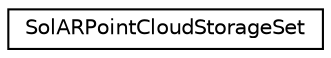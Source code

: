 digraph "Graphical Class Hierarchy"
{
  edge [fontname="Helvetica",fontsize="10",labelfontname="Helvetica",labelfontsize="10"];
  node [fontname="Helvetica",fontsize="10",shape=record];
  rankdir="LR";
  Node0 [label="SolARPointCloudStorageSet",height=0.2,width=0.4,color="black", fillcolor="white", style="filled",URL="$class_sol_a_r_point_cloud_storage_set.html",tooltip="A storage component to store a persistent cloud of 3D points, based on a std::set. "];
}

